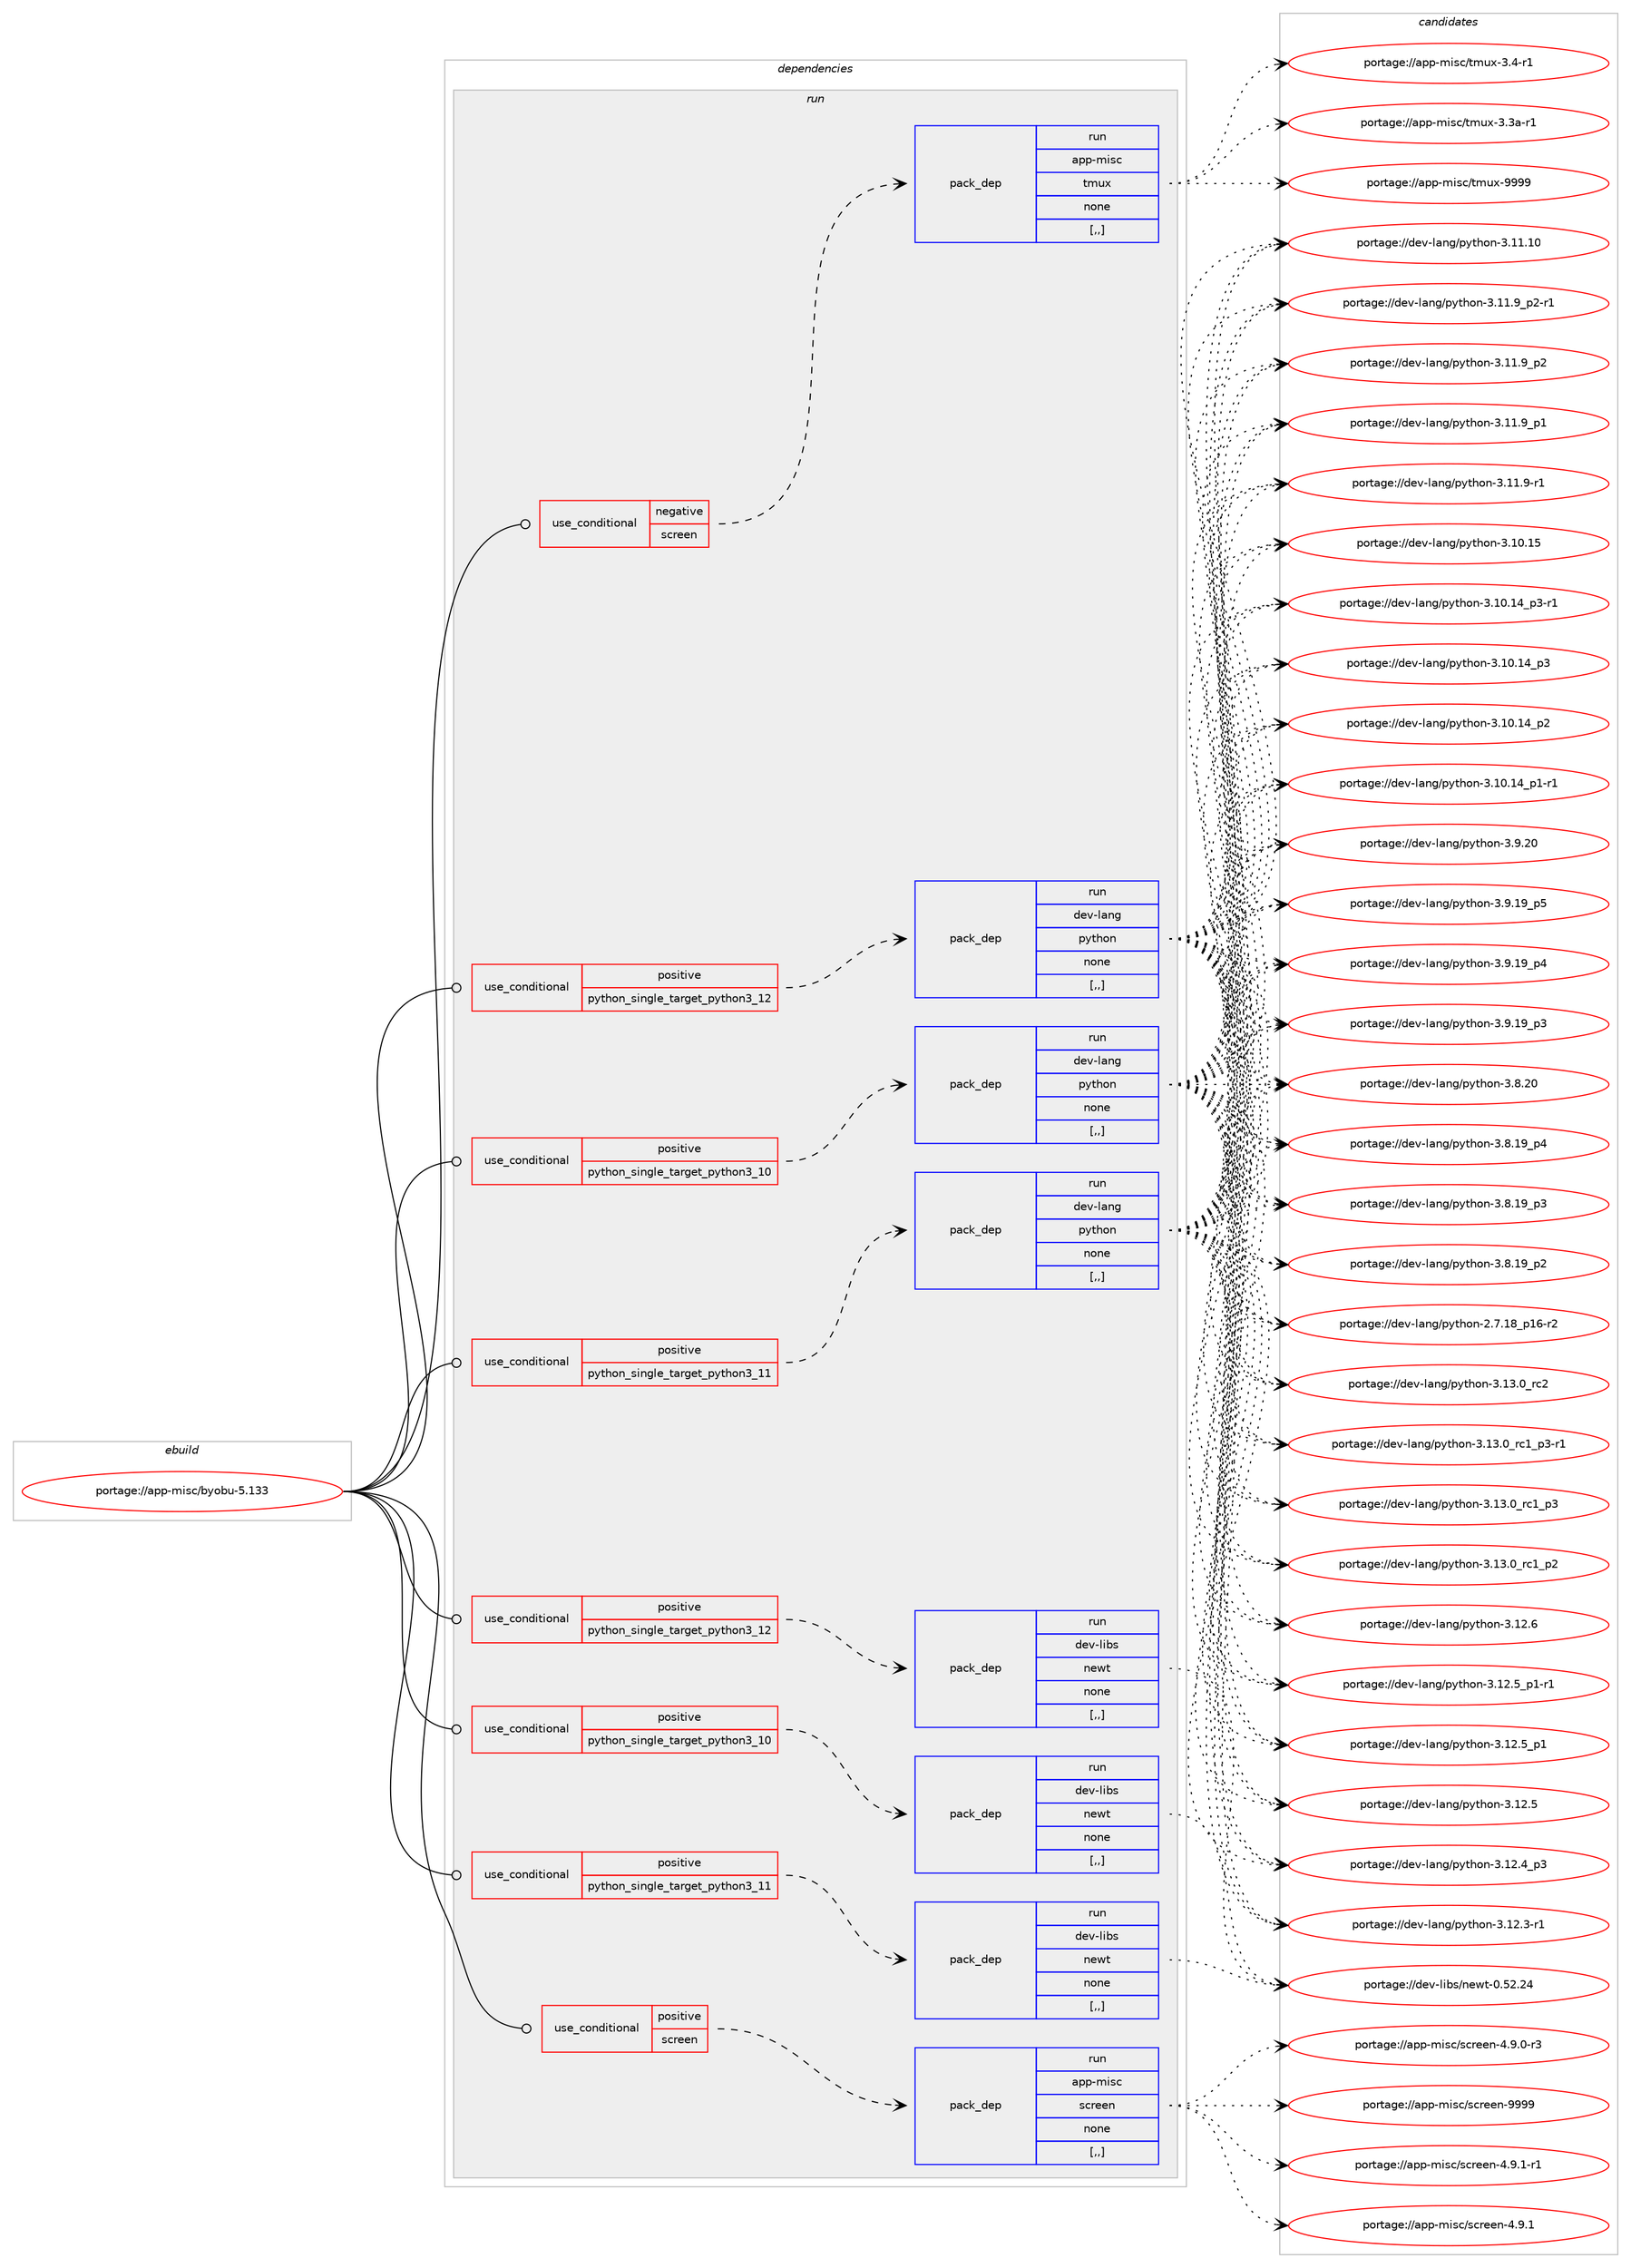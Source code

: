 digraph prolog {

# *************
# Graph options
# *************

newrank=true;
concentrate=true;
compound=true;
graph [rankdir=LR,fontname=Helvetica,fontsize=10,ranksep=1.5];#, ranksep=2.5, nodesep=0.2];
edge  [arrowhead=vee];
node  [fontname=Helvetica,fontsize=10];

# **********
# The ebuild
# **********

subgraph cluster_leftcol {
color=gray;
label=<<i>ebuild</i>>;
id [label="portage://app-misc/byobu-5.133", color=red, width=4, href="../app-misc/byobu-5.133.svg"];
}

# ****************
# The dependencies
# ****************

subgraph cluster_midcol {
color=gray;
label=<<i>dependencies</i>>;
subgraph cluster_compile {
fillcolor="#eeeeee";
style=filled;
label=<<i>compile</i>>;
}
subgraph cluster_compileandrun {
fillcolor="#eeeeee";
style=filled;
label=<<i>compile and run</i>>;
}
subgraph cluster_run {
fillcolor="#eeeeee";
style=filled;
label=<<i>run</i>>;
subgraph cond141457 {
dependency533749 [label=<<TABLE BORDER="0" CELLBORDER="1" CELLSPACING="0" CELLPADDING="4"><TR><TD ROWSPAN="3" CELLPADDING="10">use_conditional</TD></TR><TR><TD>negative</TD></TR><TR><TD>screen</TD></TR></TABLE>>, shape=none, color=red];
subgraph pack388303 {
dependency533750 [label=<<TABLE BORDER="0" CELLBORDER="1" CELLSPACING="0" CELLPADDING="4" WIDTH="220"><TR><TD ROWSPAN="6" CELLPADDING="30">pack_dep</TD></TR><TR><TD WIDTH="110">run</TD></TR><TR><TD>app-misc</TD></TR><TR><TD>tmux</TD></TR><TR><TD>none</TD></TR><TR><TD>[,,]</TD></TR></TABLE>>, shape=none, color=blue];
}
dependency533749:e -> dependency533750:w [weight=20,style="dashed",arrowhead="vee"];
}
id:e -> dependency533749:w [weight=20,style="solid",arrowhead="odot"];
subgraph cond141458 {
dependency533751 [label=<<TABLE BORDER="0" CELLBORDER="1" CELLSPACING="0" CELLPADDING="4"><TR><TD ROWSPAN="3" CELLPADDING="10">use_conditional</TD></TR><TR><TD>positive</TD></TR><TR><TD>python_single_target_python3_10</TD></TR></TABLE>>, shape=none, color=red];
subgraph pack388304 {
dependency533752 [label=<<TABLE BORDER="0" CELLBORDER="1" CELLSPACING="0" CELLPADDING="4" WIDTH="220"><TR><TD ROWSPAN="6" CELLPADDING="30">pack_dep</TD></TR><TR><TD WIDTH="110">run</TD></TR><TR><TD>dev-lang</TD></TR><TR><TD>python</TD></TR><TR><TD>none</TD></TR><TR><TD>[,,]</TD></TR></TABLE>>, shape=none, color=blue];
}
dependency533751:e -> dependency533752:w [weight=20,style="dashed",arrowhead="vee"];
}
id:e -> dependency533751:w [weight=20,style="solid",arrowhead="odot"];
subgraph cond141459 {
dependency533753 [label=<<TABLE BORDER="0" CELLBORDER="1" CELLSPACING="0" CELLPADDING="4"><TR><TD ROWSPAN="3" CELLPADDING="10">use_conditional</TD></TR><TR><TD>positive</TD></TR><TR><TD>python_single_target_python3_10</TD></TR></TABLE>>, shape=none, color=red];
subgraph pack388305 {
dependency533754 [label=<<TABLE BORDER="0" CELLBORDER="1" CELLSPACING="0" CELLPADDING="4" WIDTH="220"><TR><TD ROWSPAN="6" CELLPADDING="30">pack_dep</TD></TR><TR><TD WIDTH="110">run</TD></TR><TR><TD>dev-libs</TD></TR><TR><TD>newt</TD></TR><TR><TD>none</TD></TR><TR><TD>[,,]</TD></TR></TABLE>>, shape=none, color=blue];
}
dependency533753:e -> dependency533754:w [weight=20,style="dashed",arrowhead="vee"];
}
id:e -> dependency533753:w [weight=20,style="solid",arrowhead="odot"];
subgraph cond141460 {
dependency533755 [label=<<TABLE BORDER="0" CELLBORDER="1" CELLSPACING="0" CELLPADDING="4"><TR><TD ROWSPAN="3" CELLPADDING="10">use_conditional</TD></TR><TR><TD>positive</TD></TR><TR><TD>python_single_target_python3_11</TD></TR></TABLE>>, shape=none, color=red];
subgraph pack388306 {
dependency533756 [label=<<TABLE BORDER="0" CELLBORDER="1" CELLSPACING="0" CELLPADDING="4" WIDTH="220"><TR><TD ROWSPAN="6" CELLPADDING="30">pack_dep</TD></TR><TR><TD WIDTH="110">run</TD></TR><TR><TD>dev-lang</TD></TR><TR><TD>python</TD></TR><TR><TD>none</TD></TR><TR><TD>[,,]</TD></TR></TABLE>>, shape=none, color=blue];
}
dependency533755:e -> dependency533756:w [weight=20,style="dashed",arrowhead="vee"];
}
id:e -> dependency533755:w [weight=20,style="solid",arrowhead="odot"];
subgraph cond141461 {
dependency533757 [label=<<TABLE BORDER="0" CELLBORDER="1" CELLSPACING="0" CELLPADDING="4"><TR><TD ROWSPAN="3" CELLPADDING="10">use_conditional</TD></TR><TR><TD>positive</TD></TR><TR><TD>python_single_target_python3_11</TD></TR></TABLE>>, shape=none, color=red];
subgraph pack388307 {
dependency533758 [label=<<TABLE BORDER="0" CELLBORDER="1" CELLSPACING="0" CELLPADDING="4" WIDTH="220"><TR><TD ROWSPAN="6" CELLPADDING="30">pack_dep</TD></TR><TR><TD WIDTH="110">run</TD></TR><TR><TD>dev-libs</TD></TR><TR><TD>newt</TD></TR><TR><TD>none</TD></TR><TR><TD>[,,]</TD></TR></TABLE>>, shape=none, color=blue];
}
dependency533757:e -> dependency533758:w [weight=20,style="dashed",arrowhead="vee"];
}
id:e -> dependency533757:w [weight=20,style="solid",arrowhead="odot"];
subgraph cond141462 {
dependency533759 [label=<<TABLE BORDER="0" CELLBORDER="1" CELLSPACING="0" CELLPADDING="4"><TR><TD ROWSPAN="3" CELLPADDING="10">use_conditional</TD></TR><TR><TD>positive</TD></TR><TR><TD>python_single_target_python3_12</TD></TR></TABLE>>, shape=none, color=red];
subgraph pack388308 {
dependency533760 [label=<<TABLE BORDER="0" CELLBORDER="1" CELLSPACING="0" CELLPADDING="4" WIDTH="220"><TR><TD ROWSPAN="6" CELLPADDING="30">pack_dep</TD></TR><TR><TD WIDTH="110">run</TD></TR><TR><TD>dev-lang</TD></TR><TR><TD>python</TD></TR><TR><TD>none</TD></TR><TR><TD>[,,]</TD></TR></TABLE>>, shape=none, color=blue];
}
dependency533759:e -> dependency533760:w [weight=20,style="dashed",arrowhead="vee"];
}
id:e -> dependency533759:w [weight=20,style="solid",arrowhead="odot"];
subgraph cond141463 {
dependency533761 [label=<<TABLE BORDER="0" CELLBORDER="1" CELLSPACING="0" CELLPADDING="4"><TR><TD ROWSPAN="3" CELLPADDING="10">use_conditional</TD></TR><TR><TD>positive</TD></TR><TR><TD>python_single_target_python3_12</TD></TR></TABLE>>, shape=none, color=red];
subgraph pack388309 {
dependency533762 [label=<<TABLE BORDER="0" CELLBORDER="1" CELLSPACING="0" CELLPADDING="4" WIDTH="220"><TR><TD ROWSPAN="6" CELLPADDING="30">pack_dep</TD></TR><TR><TD WIDTH="110">run</TD></TR><TR><TD>dev-libs</TD></TR><TR><TD>newt</TD></TR><TR><TD>none</TD></TR><TR><TD>[,,]</TD></TR></TABLE>>, shape=none, color=blue];
}
dependency533761:e -> dependency533762:w [weight=20,style="dashed",arrowhead="vee"];
}
id:e -> dependency533761:w [weight=20,style="solid",arrowhead="odot"];
subgraph cond141464 {
dependency533763 [label=<<TABLE BORDER="0" CELLBORDER="1" CELLSPACING="0" CELLPADDING="4"><TR><TD ROWSPAN="3" CELLPADDING="10">use_conditional</TD></TR><TR><TD>positive</TD></TR><TR><TD>screen</TD></TR></TABLE>>, shape=none, color=red];
subgraph pack388310 {
dependency533764 [label=<<TABLE BORDER="0" CELLBORDER="1" CELLSPACING="0" CELLPADDING="4" WIDTH="220"><TR><TD ROWSPAN="6" CELLPADDING="30">pack_dep</TD></TR><TR><TD WIDTH="110">run</TD></TR><TR><TD>app-misc</TD></TR><TR><TD>screen</TD></TR><TR><TD>none</TD></TR><TR><TD>[,,]</TD></TR></TABLE>>, shape=none, color=blue];
}
dependency533763:e -> dependency533764:w [weight=20,style="dashed",arrowhead="vee"];
}
id:e -> dependency533763:w [weight=20,style="solid",arrowhead="odot"];
}
}

# **************
# The candidates
# **************

subgraph cluster_choices {
rank=same;
color=gray;
label=<<i>candidates</i>>;

subgraph choice388303 {
color=black;
nodesep=1;
choice971121124510910511599471161091171204557575757 [label="portage://app-misc/tmux-9999", color=red, width=4,href="../app-misc/tmux-9999.svg"];
choice97112112451091051159947116109117120455146524511449 [label="portage://app-misc/tmux-3.4-r1", color=red, width=4,href="../app-misc/tmux-3.4-r1.svg"];
choice9711211245109105115994711610911712045514651974511449 [label="portage://app-misc/tmux-3.3a-r1", color=red, width=4,href="../app-misc/tmux-3.3a-r1.svg"];
dependency533750:e -> choice971121124510910511599471161091171204557575757:w [style=dotted,weight="100"];
dependency533750:e -> choice97112112451091051159947116109117120455146524511449:w [style=dotted,weight="100"];
dependency533750:e -> choice9711211245109105115994711610911712045514651974511449:w [style=dotted,weight="100"];
}
subgraph choice388304 {
color=black;
nodesep=1;
choice10010111845108971101034711212111610411111045514649514648951149950 [label="portage://dev-lang/python-3.13.0_rc2", color=red, width=4,href="../dev-lang/python-3.13.0_rc2.svg"];
choice1001011184510897110103471121211161041111104551464951464895114994995112514511449 [label="portage://dev-lang/python-3.13.0_rc1_p3-r1", color=red, width=4,href="../dev-lang/python-3.13.0_rc1_p3-r1.svg"];
choice100101118451089711010347112121116104111110455146495146489511499499511251 [label="portage://dev-lang/python-3.13.0_rc1_p3", color=red, width=4,href="../dev-lang/python-3.13.0_rc1_p3.svg"];
choice100101118451089711010347112121116104111110455146495146489511499499511250 [label="portage://dev-lang/python-3.13.0_rc1_p2", color=red, width=4,href="../dev-lang/python-3.13.0_rc1_p2.svg"];
choice10010111845108971101034711212111610411111045514649504654 [label="portage://dev-lang/python-3.12.6", color=red, width=4,href="../dev-lang/python-3.12.6.svg"];
choice1001011184510897110103471121211161041111104551464950465395112494511449 [label="portage://dev-lang/python-3.12.5_p1-r1", color=red, width=4,href="../dev-lang/python-3.12.5_p1-r1.svg"];
choice100101118451089711010347112121116104111110455146495046539511249 [label="portage://dev-lang/python-3.12.5_p1", color=red, width=4,href="../dev-lang/python-3.12.5_p1.svg"];
choice10010111845108971101034711212111610411111045514649504653 [label="portage://dev-lang/python-3.12.5", color=red, width=4,href="../dev-lang/python-3.12.5.svg"];
choice100101118451089711010347112121116104111110455146495046529511251 [label="portage://dev-lang/python-3.12.4_p3", color=red, width=4,href="../dev-lang/python-3.12.4_p3.svg"];
choice100101118451089711010347112121116104111110455146495046514511449 [label="portage://dev-lang/python-3.12.3-r1", color=red, width=4,href="../dev-lang/python-3.12.3-r1.svg"];
choice1001011184510897110103471121211161041111104551464949464948 [label="portage://dev-lang/python-3.11.10", color=red, width=4,href="../dev-lang/python-3.11.10.svg"];
choice1001011184510897110103471121211161041111104551464949465795112504511449 [label="portage://dev-lang/python-3.11.9_p2-r1", color=red, width=4,href="../dev-lang/python-3.11.9_p2-r1.svg"];
choice100101118451089711010347112121116104111110455146494946579511250 [label="portage://dev-lang/python-3.11.9_p2", color=red, width=4,href="../dev-lang/python-3.11.9_p2.svg"];
choice100101118451089711010347112121116104111110455146494946579511249 [label="portage://dev-lang/python-3.11.9_p1", color=red, width=4,href="../dev-lang/python-3.11.9_p1.svg"];
choice100101118451089711010347112121116104111110455146494946574511449 [label="portage://dev-lang/python-3.11.9-r1", color=red, width=4,href="../dev-lang/python-3.11.9-r1.svg"];
choice1001011184510897110103471121211161041111104551464948464953 [label="portage://dev-lang/python-3.10.15", color=red, width=4,href="../dev-lang/python-3.10.15.svg"];
choice100101118451089711010347112121116104111110455146494846495295112514511449 [label="portage://dev-lang/python-3.10.14_p3-r1", color=red, width=4,href="../dev-lang/python-3.10.14_p3-r1.svg"];
choice10010111845108971101034711212111610411111045514649484649529511251 [label="portage://dev-lang/python-3.10.14_p3", color=red, width=4,href="../dev-lang/python-3.10.14_p3.svg"];
choice10010111845108971101034711212111610411111045514649484649529511250 [label="portage://dev-lang/python-3.10.14_p2", color=red, width=4,href="../dev-lang/python-3.10.14_p2.svg"];
choice100101118451089711010347112121116104111110455146494846495295112494511449 [label="portage://dev-lang/python-3.10.14_p1-r1", color=red, width=4,href="../dev-lang/python-3.10.14_p1-r1.svg"];
choice10010111845108971101034711212111610411111045514657465048 [label="portage://dev-lang/python-3.9.20", color=red, width=4,href="../dev-lang/python-3.9.20.svg"];
choice100101118451089711010347112121116104111110455146574649579511253 [label="portage://dev-lang/python-3.9.19_p5", color=red, width=4,href="../dev-lang/python-3.9.19_p5.svg"];
choice100101118451089711010347112121116104111110455146574649579511252 [label="portage://dev-lang/python-3.9.19_p4", color=red, width=4,href="../dev-lang/python-3.9.19_p4.svg"];
choice100101118451089711010347112121116104111110455146574649579511251 [label="portage://dev-lang/python-3.9.19_p3", color=red, width=4,href="../dev-lang/python-3.9.19_p3.svg"];
choice10010111845108971101034711212111610411111045514656465048 [label="portage://dev-lang/python-3.8.20", color=red, width=4,href="../dev-lang/python-3.8.20.svg"];
choice100101118451089711010347112121116104111110455146564649579511252 [label="portage://dev-lang/python-3.8.19_p4", color=red, width=4,href="../dev-lang/python-3.8.19_p4.svg"];
choice100101118451089711010347112121116104111110455146564649579511251 [label="portage://dev-lang/python-3.8.19_p3", color=red, width=4,href="../dev-lang/python-3.8.19_p3.svg"];
choice100101118451089711010347112121116104111110455146564649579511250 [label="portage://dev-lang/python-3.8.19_p2", color=red, width=4,href="../dev-lang/python-3.8.19_p2.svg"];
choice100101118451089711010347112121116104111110455046554649569511249544511450 [label="portage://dev-lang/python-2.7.18_p16-r2", color=red, width=4,href="../dev-lang/python-2.7.18_p16-r2.svg"];
dependency533752:e -> choice10010111845108971101034711212111610411111045514649514648951149950:w [style=dotted,weight="100"];
dependency533752:e -> choice1001011184510897110103471121211161041111104551464951464895114994995112514511449:w [style=dotted,weight="100"];
dependency533752:e -> choice100101118451089711010347112121116104111110455146495146489511499499511251:w [style=dotted,weight="100"];
dependency533752:e -> choice100101118451089711010347112121116104111110455146495146489511499499511250:w [style=dotted,weight="100"];
dependency533752:e -> choice10010111845108971101034711212111610411111045514649504654:w [style=dotted,weight="100"];
dependency533752:e -> choice1001011184510897110103471121211161041111104551464950465395112494511449:w [style=dotted,weight="100"];
dependency533752:e -> choice100101118451089711010347112121116104111110455146495046539511249:w [style=dotted,weight="100"];
dependency533752:e -> choice10010111845108971101034711212111610411111045514649504653:w [style=dotted,weight="100"];
dependency533752:e -> choice100101118451089711010347112121116104111110455146495046529511251:w [style=dotted,weight="100"];
dependency533752:e -> choice100101118451089711010347112121116104111110455146495046514511449:w [style=dotted,weight="100"];
dependency533752:e -> choice1001011184510897110103471121211161041111104551464949464948:w [style=dotted,weight="100"];
dependency533752:e -> choice1001011184510897110103471121211161041111104551464949465795112504511449:w [style=dotted,weight="100"];
dependency533752:e -> choice100101118451089711010347112121116104111110455146494946579511250:w [style=dotted,weight="100"];
dependency533752:e -> choice100101118451089711010347112121116104111110455146494946579511249:w [style=dotted,weight="100"];
dependency533752:e -> choice100101118451089711010347112121116104111110455146494946574511449:w [style=dotted,weight="100"];
dependency533752:e -> choice1001011184510897110103471121211161041111104551464948464953:w [style=dotted,weight="100"];
dependency533752:e -> choice100101118451089711010347112121116104111110455146494846495295112514511449:w [style=dotted,weight="100"];
dependency533752:e -> choice10010111845108971101034711212111610411111045514649484649529511251:w [style=dotted,weight="100"];
dependency533752:e -> choice10010111845108971101034711212111610411111045514649484649529511250:w [style=dotted,weight="100"];
dependency533752:e -> choice100101118451089711010347112121116104111110455146494846495295112494511449:w [style=dotted,weight="100"];
dependency533752:e -> choice10010111845108971101034711212111610411111045514657465048:w [style=dotted,weight="100"];
dependency533752:e -> choice100101118451089711010347112121116104111110455146574649579511253:w [style=dotted,weight="100"];
dependency533752:e -> choice100101118451089711010347112121116104111110455146574649579511252:w [style=dotted,weight="100"];
dependency533752:e -> choice100101118451089711010347112121116104111110455146574649579511251:w [style=dotted,weight="100"];
dependency533752:e -> choice10010111845108971101034711212111610411111045514656465048:w [style=dotted,weight="100"];
dependency533752:e -> choice100101118451089711010347112121116104111110455146564649579511252:w [style=dotted,weight="100"];
dependency533752:e -> choice100101118451089711010347112121116104111110455146564649579511251:w [style=dotted,weight="100"];
dependency533752:e -> choice100101118451089711010347112121116104111110455146564649579511250:w [style=dotted,weight="100"];
dependency533752:e -> choice100101118451089711010347112121116104111110455046554649569511249544511450:w [style=dotted,weight="100"];
}
subgraph choice388305 {
color=black;
nodesep=1;
choice1001011184510810598115471101011191164548465350465052 [label="portage://dev-libs/newt-0.52.24", color=red, width=4,href="../dev-libs/newt-0.52.24.svg"];
dependency533754:e -> choice1001011184510810598115471101011191164548465350465052:w [style=dotted,weight="100"];
}
subgraph choice388306 {
color=black;
nodesep=1;
choice10010111845108971101034711212111610411111045514649514648951149950 [label="portage://dev-lang/python-3.13.0_rc2", color=red, width=4,href="../dev-lang/python-3.13.0_rc2.svg"];
choice1001011184510897110103471121211161041111104551464951464895114994995112514511449 [label="portage://dev-lang/python-3.13.0_rc1_p3-r1", color=red, width=4,href="../dev-lang/python-3.13.0_rc1_p3-r1.svg"];
choice100101118451089711010347112121116104111110455146495146489511499499511251 [label="portage://dev-lang/python-3.13.0_rc1_p3", color=red, width=4,href="../dev-lang/python-3.13.0_rc1_p3.svg"];
choice100101118451089711010347112121116104111110455146495146489511499499511250 [label="portage://dev-lang/python-3.13.0_rc1_p2", color=red, width=4,href="../dev-lang/python-3.13.0_rc1_p2.svg"];
choice10010111845108971101034711212111610411111045514649504654 [label="portage://dev-lang/python-3.12.6", color=red, width=4,href="../dev-lang/python-3.12.6.svg"];
choice1001011184510897110103471121211161041111104551464950465395112494511449 [label="portage://dev-lang/python-3.12.5_p1-r1", color=red, width=4,href="../dev-lang/python-3.12.5_p1-r1.svg"];
choice100101118451089711010347112121116104111110455146495046539511249 [label="portage://dev-lang/python-3.12.5_p1", color=red, width=4,href="../dev-lang/python-3.12.5_p1.svg"];
choice10010111845108971101034711212111610411111045514649504653 [label="portage://dev-lang/python-3.12.5", color=red, width=4,href="../dev-lang/python-3.12.5.svg"];
choice100101118451089711010347112121116104111110455146495046529511251 [label="portage://dev-lang/python-3.12.4_p3", color=red, width=4,href="../dev-lang/python-3.12.4_p3.svg"];
choice100101118451089711010347112121116104111110455146495046514511449 [label="portage://dev-lang/python-3.12.3-r1", color=red, width=4,href="../dev-lang/python-3.12.3-r1.svg"];
choice1001011184510897110103471121211161041111104551464949464948 [label="portage://dev-lang/python-3.11.10", color=red, width=4,href="../dev-lang/python-3.11.10.svg"];
choice1001011184510897110103471121211161041111104551464949465795112504511449 [label="portage://dev-lang/python-3.11.9_p2-r1", color=red, width=4,href="../dev-lang/python-3.11.9_p2-r1.svg"];
choice100101118451089711010347112121116104111110455146494946579511250 [label="portage://dev-lang/python-3.11.9_p2", color=red, width=4,href="../dev-lang/python-3.11.9_p2.svg"];
choice100101118451089711010347112121116104111110455146494946579511249 [label="portage://dev-lang/python-3.11.9_p1", color=red, width=4,href="../dev-lang/python-3.11.9_p1.svg"];
choice100101118451089711010347112121116104111110455146494946574511449 [label="portage://dev-lang/python-3.11.9-r1", color=red, width=4,href="../dev-lang/python-3.11.9-r1.svg"];
choice1001011184510897110103471121211161041111104551464948464953 [label="portage://dev-lang/python-3.10.15", color=red, width=4,href="../dev-lang/python-3.10.15.svg"];
choice100101118451089711010347112121116104111110455146494846495295112514511449 [label="portage://dev-lang/python-3.10.14_p3-r1", color=red, width=4,href="../dev-lang/python-3.10.14_p3-r1.svg"];
choice10010111845108971101034711212111610411111045514649484649529511251 [label="portage://dev-lang/python-3.10.14_p3", color=red, width=4,href="../dev-lang/python-3.10.14_p3.svg"];
choice10010111845108971101034711212111610411111045514649484649529511250 [label="portage://dev-lang/python-3.10.14_p2", color=red, width=4,href="../dev-lang/python-3.10.14_p2.svg"];
choice100101118451089711010347112121116104111110455146494846495295112494511449 [label="portage://dev-lang/python-3.10.14_p1-r1", color=red, width=4,href="../dev-lang/python-3.10.14_p1-r1.svg"];
choice10010111845108971101034711212111610411111045514657465048 [label="portage://dev-lang/python-3.9.20", color=red, width=4,href="../dev-lang/python-3.9.20.svg"];
choice100101118451089711010347112121116104111110455146574649579511253 [label="portage://dev-lang/python-3.9.19_p5", color=red, width=4,href="../dev-lang/python-3.9.19_p5.svg"];
choice100101118451089711010347112121116104111110455146574649579511252 [label="portage://dev-lang/python-3.9.19_p4", color=red, width=4,href="../dev-lang/python-3.9.19_p4.svg"];
choice100101118451089711010347112121116104111110455146574649579511251 [label="portage://dev-lang/python-3.9.19_p3", color=red, width=4,href="../dev-lang/python-3.9.19_p3.svg"];
choice10010111845108971101034711212111610411111045514656465048 [label="portage://dev-lang/python-3.8.20", color=red, width=4,href="../dev-lang/python-3.8.20.svg"];
choice100101118451089711010347112121116104111110455146564649579511252 [label="portage://dev-lang/python-3.8.19_p4", color=red, width=4,href="../dev-lang/python-3.8.19_p4.svg"];
choice100101118451089711010347112121116104111110455146564649579511251 [label="portage://dev-lang/python-3.8.19_p3", color=red, width=4,href="../dev-lang/python-3.8.19_p3.svg"];
choice100101118451089711010347112121116104111110455146564649579511250 [label="portage://dev-lang/python-3.8.19_p2", color=red, width=4,href="../dev-lang/python-3.8.19_p2.svg"];
choice100101118451089711010347112121116104111110455046554649569511249544511450 [label="portage://dev-lang/python-2.7.18_p16-r2", color=red, width=4,href="../dev-lang/python-2.7.18_p16-r2.svg"];
dependency533756:e -> choice10010111845108971101034711212111610411111045514649514648951149950:w [style=dotted,weight="100"];
dependency533756:e -> choice1001011184510897110103471121211161041111104551464951464895114994995112514511449:w [style=dotted,weight="100"];
dependency533756:e -> choice100101118451089711010347112121116104111110455146495146489511499499511251:w [style=dotted,weight="100"];
dependency533756:e -> choice100101118451089711010347112121116104111110455146495146489511499499511250:w [style=dotted,weight="100"];
dependency533756:e -> choice10010111845108971101034711212111610411111045514649504654:w [style=dotted,weight="100"];
dependency533756:e -> choice1001011184510897110103471121211161041111104551464950465395112494511449:w [style=dotted,weight="100"];
dependency533756:e -> choice100101118451089711010347112121116104111110455146495046539511249:w [style=dotted,weight="100"];
dependency533756:e -> choice10010111845108971101034711212111610411111045514649504653:w [style=dotted,weight="100"];
dependency533756:e -> choice100101118451089711010347112121116104111110455146495046529511251:w [style=dotted,weight="100"];
dependency533756:e -> choice100101118451089711010347112121116104111110455146495046514511449:w [style=dotted,weight="100"];
dependency533756:e -> choice1001011184510897110103471121211161041111104551464949464948:w [style=dotted,weight="100"];
dependency533756:e -> choice1001011184510897110103471121211161041111104551464949465795112504511449:w [style=dotted,weight="100"];
dependency533756:e -> choice100101118451089711010347112121116104111110455146494946579511250:w [style=dotted,weight="100"];
dependency533756:e -> choice100101118451089711010347112121116104111110455146494946579511249:w [style=dotted,weight="100"];
dependency533756:e -> choice100101118451089711010347112121116104111110455146494946574511449:w [style=dotted,weight="100"];
dependency533756:e -> choice1001011184510897110103471121211161041111104551464948464953:w [style=dotted,weight="100"];
dependency533756:e -> choice100101118451089711010347112121116104111110455146494846495295112514511449:w [style=dotted,weight="100"];
dependency533756:e -> choice10010111845108971101034711212111610411111045514649484649529511251:w [style=dotted,weight="100"];
dependency533756:e -> choice10010111845108971101034711212111610411111045514649484649529511250:w [style=dotted,weight="100"];
dependency533756:e -> choice100101118451089711010347112121116104111110455146494846495295112494511449:w [style=dotted,weight="100"];
dependency533756:e -> choice10010111845108971101034711212111610411111045514657465048:w [style=dotted,weight="100"];
dependency533756:e -> choice100101118451089711010347112121116104111110455146574649579511253:w [style=dotted,weight="100"];
dependency533756:e -> choice100101118451089711010347112121116104111110455146574649579511252:w [style=dotted,weight="100"];
dependency533756:e -> choice100101118451089711010347112121116104111110455146574649579511251:w [style=dotted,weight="100"];
dependency533756:e -> choice10010111845108971101034711212111610411111045514656465048:w [style=dotted,weight="100"];
dependency533756:e -> choice100101118451089711010347112121116104111110455146564649579511252:w [style=dotted,weight="100"];
dependency533756:e -> choice100101118451089711010347112121116104111110455146564649579511251:w [style=dotted,weight="100"];
dependency533756:e -> choice100101118451089711010347112121116104111110455146564649579511250:w [style=dotted,weight="100"];
dependency533756:e -> choice100101118451089711010347112121116104111110455046554649569511249544511450:w [style=dotted,weight="100"];
}
subgraph choice388307 {
color=black;
nodesep=1;
choice1001011184510810598115471101011191164548465350465052 [label="portage://dev-libs/newt-0.52.24", color=red, width=4,href="../dev-libs/newt-0.52.24.svg"];
dependency533758:e -> choice1001011184510810598115471101011191164548465350465052:w [style=dotted,weight="100"];
}
subgraph choice388308 {
color=black;
nodesep=1;
choice10010111845108971101034711212111610411111045514649514648951149950 [label="portage://dev-lang/python-3.13.0_rc2", color=red, width=4,href="../dev-lang/python-3.13.0_rc2.svg"];
choice1001011184510897110103471121211161041111104551464951464895114994995112514511449 [label="portage://dev-lang/python-3.13.0_rc1_p3-r1", color=red, width=4,href="../dev-lang/python-3.13.0_rc1_p3-r1.svg"];
choice100101118451089711010347112121116104111110455146495146489511499499511251 [label="portage://dev-lang/python-3.13.0_rc1_p3", color=red, width=4,href="../dev-lang/python-3.13.0_rc1_p3.svg"];
choice100101118451089711010347112121116104111110455146495146489511499499511250 [label="portage://dev-lang/python-3.13.0_rc1_p2", color=red, width=4,href="../dev-lang/python-3.13.0_rc1_p2.svg"];
choice10010111845108971101034711212111610411111045514649504654 [label="portage://dev-lang/python-3.12.6", color=red, width=4,href="../dev-lang/python-3.12.6.svg"];
choice1001011184510897110103471121211161041111104551464950465395112494511449 [label="portage://dev-lang/python-3.12.5_p1-r1", color=red, width=4,href="../dev-lang/python-3.12.5_p1-r1.svg"];
choice100101118451089711010347112121116104111110455146495046539511249 [label="portage://dev-lang/python-3.12.5_p1", color=red, width=4,href="../dev-lang/python-3.12.5_p1.svg"];
choice10010111845108971101034711212111610411111045514649504653 [label="portage://dev-lang/python-3.12.5", color=red, width=4,href="../dev-lang/python-3.12.5.svg"];
choice100101118451089711010347112121116104111110455146495046529511251 [label="portage://dev-lang/python-3.12.4_p3", color=red, width=4,href="../dev-lang/python-3.12.4_p3.svg"];
choice100101118451089711010347112121116104111110455146495046514511449 [label="portage://dev-lang/python-3.12.3-r1", color=red, width=4,href="../dev-lang/python-3.12.3-r1.svg"];
choice1001011184510897110103471121211161041111104551464949464948 [label="portage://dev-lang/python-3.11.10", color=red, width=4,href="../dev-lang/python-3.11.10.svg"];
choice1001011184510897110103471121211161041111104551464949465795112504511449 [label="portage://dev-lang/python-3.11.9_p2-r1", color=red, width=4,href="../dev-lang/python-3.11.9_p2-r1.svg"];
choice100101118451089711010347112121116104111110455146494946579511250 [label="portage://dev-lang/python-3.11.9_p2", color=red, width=4,href="../dev-lang/python-3.11.9_p2.svg"];
choice100101118451089711010347112121116104111110455146494946579511249 [label="portage://dev-lang/python-3.11.9_p1", color=red, width=4,href="../dev-lang/python-3.11.9_p1.svg"];
choice100101118451089711010347112121116104111110455146494946574511449 [label="portage://dev-lang/python-3.11.9-r1", color=red, width=4,href="../dev-lang/python-3.11.9-r1.svg"];
choice1001011184510897110103471121211161041111104551464948464953 [label="portage://dev-lang/python-3.10.15", color=red, width=4,href="../dev-lang/python-3.10.15.svg"];
choice100101118451089711010347112121116104111110455146494846495295112514511449 [label="portage://dev-lang/python-3.10.14_p3-r1", color=red, width=4,href="../dev-lang/python-3.10.14_p3-r1.svg"];
choice10010111845108971101034711212111610411111045514649484649529511251 [label="portage://dev-lang/python-3.10.14_p3", color=red, width=4,href="../dev-lang/python-3.10.14_p3.svg"];
choice10010111845108971101034711212111610411111045514649484649529511250 [label="portage://dev-lang/python-3.10.14_p2", color=red, width=4,href="../dev-lang/python-3.10.14_p2.svg"];
choice100101118451089711010347112121116104111110455146494846495295112494511449 [label="portage://dev-lang/python-3.10.14_p1-r1", color=red, width=4,href="../dev-lang/python-3.10.14_p1-r1.svg"];
choice10010111845108971101034711212111610411111045514657465048 [label="portage://dev-lang/python-3.9.20", color=red, width=4,href="../dev-lang/python-3.9.20.svg"];
choice100101118451089711010347112121116104111110455146574649579511253 [label="portage://dev-lang/python-3.9.19_p5", color=red, width=4,href="../dev-lang/python-3.9.19_p5.svg"];
choice100101118451089711010347112121116104111110455146574649579511252 [label="portage://dev-lang/python-3.9.19_p4", color=red, width=4,href="../dev-lang/python-3.9.19_p4.svg"];
choice100101118451089711010347112121116104111110455146574649579511251 [label="portage://dev-lang/python-3.9.19_p3", color=red, width=4,href="../dev-lang/python-3.9.19_p3.svg"];
choice10010111845108971101034711212111610411111045514656465048 [label="portage://dev-lang/python-3.8.20", color=red, width=4,href="../dev-lang/python-3.8.20.svg"];
choice100101118451089711010347112121116104111110455146564649579511252 [label="portage://dev-lang/python-3.8.19_p4", color=red, width=4,href="../dev-lang/python-3.8.19_p4.svg"];
choice100101118451089711010347112121116104111110455146564649579511251 [label="portage://dev-lang/python-3.8.19_p3", color=red, width=4,href="../dev-lang/python-3.8.19_p3.svg"];
choice100101118451089711010347112121116104111110455146564649579511250 [label="portage://dev-lang/python-3.8.19_p2", color=red, width=4,href="../dev-lang/python-3.8.19_p2.svg"];
choice100101118451089711010347112121116104111110455046554649569511249544511450 [label="portage://dev-lang/python-2.7.18_p16-r2", color=red, width=4,href="../dev-lang/python-2.7.18_p16-r2.svg"];
dependency533760:e -> choice10010111845108971101034711212111610411111045514649514648951149950:w [style=dotted,weight="100"];
dependency533760:e -> choice1001011184510897110103471121211161041111104551464951464895114994995112514511449:w [style=dotted,weight="100"];
dependency533760:e -> choice100101118451089711010347112121116104111110455146495146489511499499511251:w [style=dotted,weight="100"];
dependency533760:e -> choice100101118451089711010347112121116104111110455146495146489511499499511250:w [style=dotted,weight="100"];
dependency533760:e -> choice10010111845108971101034711212111610411111045514649504654:w [style=dotted,weight="100"];
dependency533760:e -> choice1001011184510897110103471121211161041111104551464950465395112494511449:w [style=dotted,weight="100"];
dependency533760:e -> choice100101118451089711010347112121116104111110455146495046539511249:w [style=dotted,weight="100"];
dependency533760:e -> choice10010111845108971101034711212111610411111045514649504653:w [style=dotted,weight="100"];
dependency533760:e -> choice100101118451089711010347112121116104111110455146495046529511251:w [style=dotted,weight="100"];
dependency533760:e -> choice100101118451089711010347112121116104111110455146495046514511449:w [style=dotted,weight="100"];
dependency533760:e -> choice1001011184510897110103471121211161041111104551464949464948:w [style=dotted,weight="100"];
dependency533760:e -> choice1001011184510897110103471121211161041111104551464949465795112504511449:w [style=dotted,weight="100"];
dependency533760:e -> choice100101118451089711010347112121116104111110455146494946579511250:w [style=dotted,weight="100"];
dependency533760:e -> choice100101118451089711010347112121116104111110455146494946579511249:w [style=dotted,weight="100"];
dependency533760:e -> choice100101118451089711010347112121116104111110455146494946574511449:w [style=dotted,weight="100"];
dependency533760:e -> choice1001011184510897110103471121211161041111104551464948464953:w [style=dotted,weight="100"];
dependency533760:e -> choice100101118451089711010347112121116104111110455146494846495295112514511449:w [style=dotted,weight="100"];
dependency533760:e -> choice10010111845108971101034711212111610411111045514649484649529511251:w [style=dotted,weight="100"];
dependency533760:e -> choice10010111845108971101034711212111610411111045514649484649529511250:w [style=dotted,weight="100"];
dependency533760:e -> choice100101118451089711010347112121116104111110455146494846495295112494511449:w [style=dotted,weight="100"];
dependency533760:e -> choice10010111845108971101034711212111610411111045514657465048:w [style=dotted,weight="100"];
dependency533760:e -> choice100101118451089711010347112121116104111110455146574649579511253:w [style=dotted,weight="100"];
dependency533760:e -> choice100101118451089711010347112121116104111110455146574649579511252:w [style=dotted,weight="100"];
dependency533760:e -> choice100101118451089711010347112121116104111110455146574649579511251:w [style=dotted,weight="100"];
dependency533760:e -> choice10010111845108971101034711212111610411111045514656465048:w [style=dotted,weight="100"];
dependency533760:e -> choice100101118451089711010347112121116104111110455146564649579511252:w [style=dotted,weight="100"];
dependency533760:e -> choice100101118451089711010347112121116104111110455146564649579511251:w [style=dotted,weight="100"];
dependency533760:e -> choice100101118451089711010347112121116104111110455146564649579511250:w [style=dotted,weight="100"];
dependency533760:e -> choice100101118451089711010347112121116104111110455046554649569511249544511450:w [style=dotted,weight="100"];
}
subgraph choice388309 {
color=black;
nodesep=1;
choice1001011184510810598115471101011191164548465350465052 [label="portage://dev-libs/newt-0.52.24", color=red, width=4,href="../dev-libs/newt-0.52.24.svg"];
dependency533762:e -> choice1001011184510810598115471101011191164548465350465052:w [style=dotted,weight="100"];
}
subgraph choice388310 {
color=black;
nodesep=1;
choice97112112451091051159947115991141011011104557575757 [label="portage://app-misc/screen-9999", color=red, width=4,href="../app-misc/screen-9999.svg"];
choice97112112451091051159947115991141011011104552465746494511449 [label="portage://app-misc/screen-4.9.1-r1", color=red, width=4,href="../app-misc/screen-4.9.1-r1.svg"];
choice9711211245109105115994711599114101101110455246574649 [label="portage://app-misc/screen-4.9.1", color=red, width=4,href="../app-misc/screen-4.9.1.svg"];
choice97112112451091051159947115991141011011104552465746484511451 [label="portage://app-misc/screen-4.9.0-r3", color=red, width=4,href="../app-misc/screen-4.9.0-r3.svg"];
dependency533764:e -> choice97112112451091051159947115991141011011104557575757:w [style=dotted,weight="100"];
dependency533764:e -> choice97112112451091051159947115991141011011104552465746494511449:w [style=dotted,weight="100"];
dependency533764:e -> choice9711211245109105115994711599114101101110455246574649:w [style=dotted,weight="100"];
dependency533764:e -> choice97112112451091051159947115991141011011104552465746484511451:w [style=dotted,weight="100"];
}
}

}

